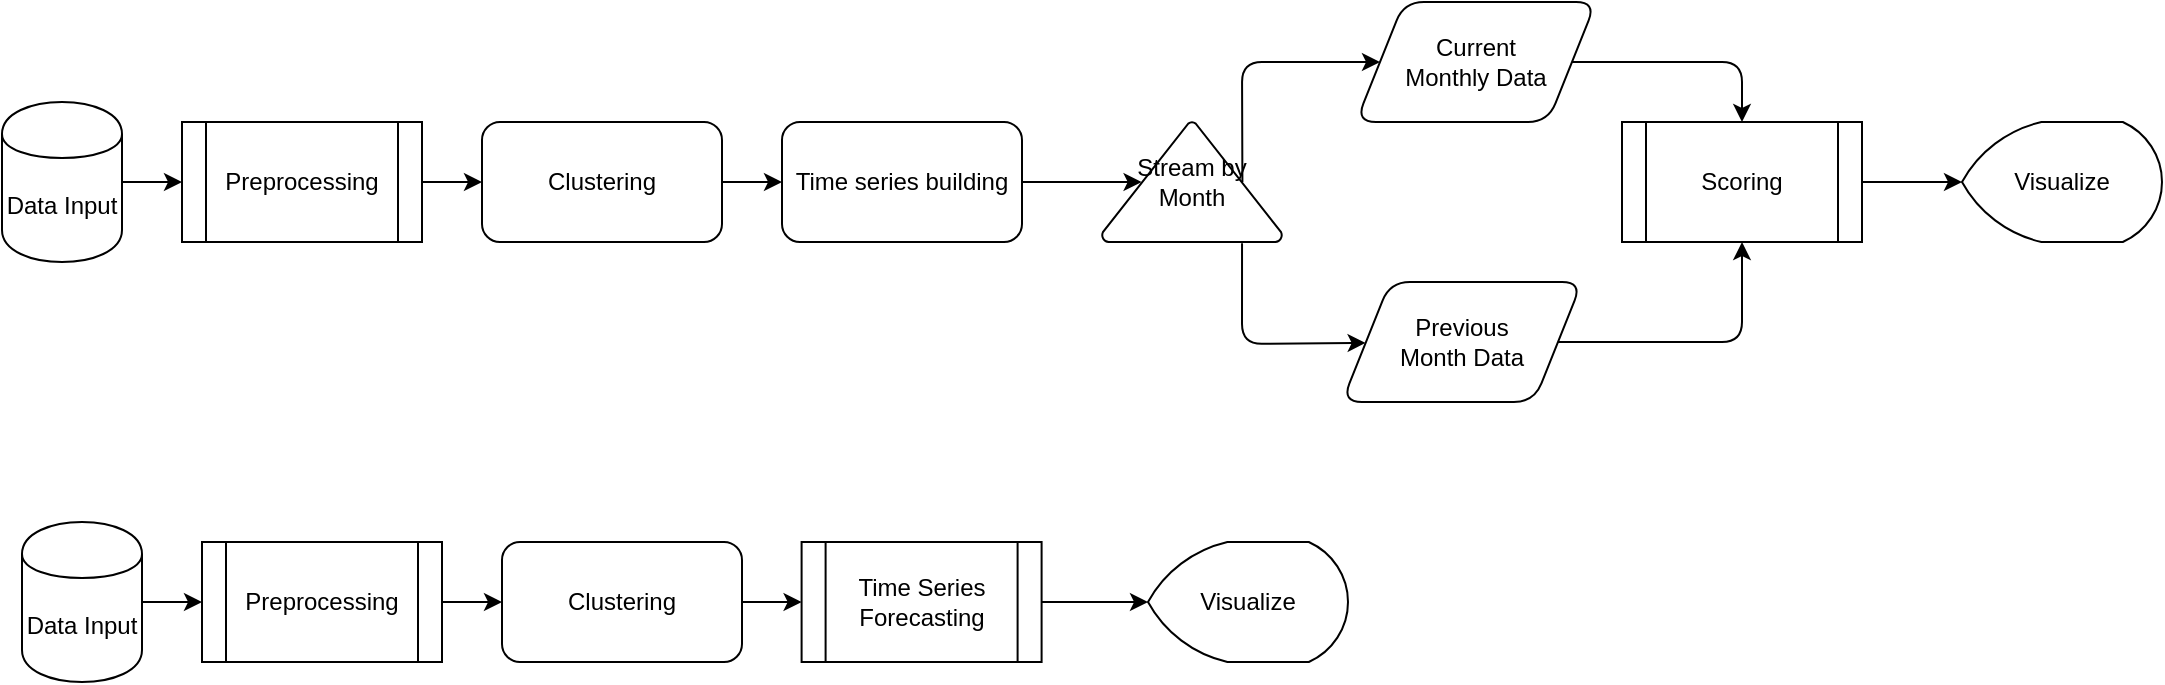 <mxfile version="11.2.8" type="device" pages="3"><diagram id="bIPq-zJGYd0Ccm80voOZ" name="Desain Overall"><mxGraphModel dx="1038" dy="580" grid="1" gridSize="10" guides="1" tooltips="1" connect="1" arrows="1" fold="1" page="1" pageScale="1" pageWidth="1654" pageHeight="1169" math="0" shadow="0"><root><mxCell id="0"/><mxCell id="1" parent="0"/><mxCell id="Vrj8l5kHsJPAVT0mKwTi-1" value="Data Input" style="shape=cylinder;whiteSpace=wrap;html=1;boundedLbl=1;backgroundOutline=1;" vertex="1" parent="1"><mxGeometry x="90" y="130" width="60" height="80" as="geometry"/></mxCell><mxCell id="Vrj8l5kHsJPAVT0mKwTi-2" value="Preprocessing" style="shape=process;whiteSpace=wrap;html=1;backgroundOutline=1;" vertex="1" parent="1"><mxGeometry x="180" y="140" width="120" height="60" as="geometry"/></mxCell><mxCell id="Vrj8l5kHsJPAVT0mKwTi-4" value="Clustering" style="rounded=1;whiteSpace=wrap;html=1;" vertex="1" parent="1"><mxGeometry x="330" y="140" width="120" height="60" as="geometry"/></mxCell><mxCell id="Vrj8l5kHsJPAVT0mKwTi-6" value="Time series building" style="rounded=1;whiteSpace=wrap;html=1;" vertex="1" parent="1"><mxGeometry x="480" y="140" width="120" height="60" as="geometry"/></mxCell><mxCell id="Vrj8l5kHsJPAVT0mKwTi-8" value="Time Series Forecasting" style="shape=process;whiteSpace=wrap;html=1;backgroundOutline=1;" vertex="1" parent="1"><mxGeometry x="489.8" y="350" width="120" height="60" as="geometry"/></mxCell><mxCell id="Vrj8l5kHsJPAVT0mKwTi-9" value="Visualize" style="strokeWidth=1;html=1;shape=mxgraph.flowchart.display;whiteSpace=wrap;" vertex="1" parent="1"><mxGeometry x="1070" y="140" width="100" height="60" as="geometry"/></mxCell><mxCell id="Vrj8l5kHsJPAVT0mKwTi-10" value="" style="endArrow=classic;html=1;" edge="1" parent="1" source="Vrj8l5kHsJPAVT0mKwTi-1" target="Vrj8l5kHsJPAVT0mKwTi-2"><mxGeometry width="50" height="50" relative="1" as="geometry"><mxPoint x="90" y="280" as="sourcePoint"/><mxPoint x="140" y="230" as="targetPoint"/></mxGeometry></mxCell><mxCell id="Vrj8l5kHsJPAVT0mKwTi-11" value="" style="endArrow=classic;html=1;" edge="1" parent="1" source="Vrj8l5kHsJPAVT0mKwTi-2" target="Vrj8l5kHsJPAVT0mKwTi-4"><mxGeometry width="50" height="50" relative="1" as="geometry"><mxPoint x="240" y="270" as="sourcePoint"/><mxPoint x="190" y="180" as="targetPoint"/></mxGeometry></mxCell><mxCell id="Vrj8l5kHsJPAVT0mKwTi-12" value="" style="endArrow=classic;html=1;" edge="1" parent="1" source="Vrj8l5kHsJPAVT0mKwTi-4" target="Vrj8l5kHsJPAVT0mKwTi-6"><mxGeometry width="50" height="50" relative="1" as="geometry"><mxPoint x="310" y="180" as="sourcePoint"/><mxPoint x="350" y="180" as="targetPoint"/></mxGeometry></mxCell><mxCell id="Vrj8l5kHsJPAVT0mKwTi-13" value="" style="endArrow=classic;html=1;entryX=0.22;entryY=0.5;entryDx=0;entryDy=0;entryPerimeter=0;" edge="1" parent="1" source="Vrj8l5kHsJPAVT0mKwTi-6" target="voaSYiWYgSNypMBD4FlP-1"><mxGeometry width="50" height="50" relative="1" as="geometry"><mxPoint x="470" y="180" as="sourcePoint"/><mxPoint x="610" y="250" as="targetPoint"/></mxGeometry></mxCell><mxCell id="voaSYiWYgSNypMBD4FlP-1" value="Stream by Month" style="strokeWidth=1;html=1;shape=mxgraph.flowchart.extract_or_measurement;whiteSpace=wrap;" vertex="1" parent="1"><mxGeometry x="640" y="140" width="90" height="60" as="geometry"/></mxCell><mxCell id="voaSYiWYgSNypMBD4FlP-3" value="Current&lt;br&gt;Monthly Data" style="shape=parallelogram;perimeter=parallelogramPerimeter;whiteSpace=wrap;html=1;strokeWidth=1;rounded=1;" vertex="1" parent="1"><mxGeometry x="767" y="80" width="120" height="60" as="geometry"/></mxCell><mxCell id="voaSYiWYgSNypMBD4FlP-4" value="Previous&lt;br&gt;Month Data" style="shape=parallelogram;perimeter=parallelogramPerimeter;whiteSpace=wrap;html=1;strokeWidth=1;rounded=1;" vertex="1" parent="1"><mxGeometry x="760" y="220" width="120" height="60" as="geometry"/></mxCell><mxCell id="voaSYiWYgSNypMBD4FlP-5" value="Scoring" style="shape=process;whiteSpace=wrap;html=1;backgroundOutline=1;rounded=0;strokeWidth=1;" vertex="1" parent="1"><mxGeometry x="900" y="140" width="120" height="60" as="geometry"/></mxCell><mxCell id="voaSYiWYgSNypMBD4FlP-6" value="" style="endArrow=classic;html=1;exitX=0.78;exitY=0.5;exitDx=0;exitDy=0;exitPerimeter=0;" edge="1" parent="1" source="voaSYiWYgSNypMBD4FlP-1" target="voaSYiWYgSNypMBD4FlP-3"><mxGeometry width="50" height="50" relative="1" as="geometry"><mxPoint x="460" y="180" as="sourcePoint"/><mxPoint x="490" y="180" as="targetPoint"/><Array as="points"><mxPoint x="710" y="110"/></Array></mxGeometry></mxCell><mxCell id="voaSYiWYgSNypMBD4FlP-7" value="" style="endArrow=classic;html=1;exitX=0.778;exitY=1.01;exitDx=0;exitDy=0;exitPerimeter=0;" edge="1" parent="1" source="voaSYiWYgSNypMBD4FlP-1" target="voaSYiWYgSNypMBD4FlP-4"><mxGeometry width="50" height="50" relative="1" as="geometry"><mxPoint x="680.2" y="320" as="sourcePoint"/><mxPoint x="749" y="260" as="targetPoint"/><Array as="points"><mxPoint x="710" y="251"/></Array></mxGeometry></mxCell><mxCell id="voaSYiWYgSNypMBD4FlP-8" value="" style="endArrow=classic;html=1;" edge="1" parent="1" source="voaSYiWYgSNypMBD4FlP-3" target="voaSYiWYgSNypMBD4FlP-5"><mxGeometry width="50" height="50" relative="1" as="geometry"><mxPoint x="250" y="560" as="sourcePoint"/><mxPoint x="300" y="510" as="targetPoint"/><Array as="points"><mxPoint x="960" y="110"/></Array></mxGeometry></mxCell><mxCell id="voaSYiWYgSNypMBD4FlP-9" value="" style="endArrow=classic;html=1;" edge="1" parent="1" source="voaSYiWYgSNypMBD4FlP-4" target="voaSYiWYgSNypMBD4FlP-5"><mxGeometry width="50" height="50" relative="1" as="geometry"><mxPoint x="250" y="560" as="sourcePoint"/><mxPoint x="300" y="510" as="targetPoint"/><Array as="points"><mxPoint x="960" y="250"/></Array></mxGeometry></mxCell><mxCell id="voaSYiWYgSNypMBD4FlP-10" value="" style="endArrow=classic;html=1;" edge="1" parent="1" source="voaSYiWYgSNypMBD4FlP-5" target="Vrj8l5kHsJPAVT0mKwTi-9"><mxGeometry width="50" height="50" relative="1" as="geometry"><mxPoint x="160" y="560" as="sourcePoint"/><mxPoint x="210" y="510" as="targetPoint"/></mxGeometry></mxCell><mxCell id="voaSYiWYgSNypMBD4FlP-11" value="Data Input" style="shape=cylinder;whiteSpace=wrap;html=1;boundedLbl=1;backgroundOutline=1;" vertex="1" parent="1"><mxGeometry x="100" y="340" width="60" height="80" as="geometry"/></mxCell><mxCell id="voaSYiWYgSNypMBD4FlP-12" value="Preprocessing" style="shape=process;whiteSpace=wrap;html=1;backgroundOutline=1;" vertex="1" parent="1"><mxGeometry x="190" y="350" width="120" height="60" as="geometry"/></mxCell><mxCell id="voaSYiWYgSNypMBD4FlP-13" value="Clustering" style="rounded=1;whiteSpace=wrap;html=1;" vertex="1" parent="1"><mxGeometry x="340" y="350" width="120" height="60" as="geometry"/></mxCell><mxCell id="voaSYiWYgSNypMBD4FlP-15" value="" style="endArrow=classic;html=1;" edge="1" parent="1" source="voaSYiWYgSNypMBD4FlP-11" target="voaSYiWYgSNypMBD4FlP-12"><mxGeometry width="50" height="50" relative="1" as="geometry"><mxPoint x="100" y="490" as="sourcePoint"/><mxPoint x="150" y="440" as="targetPoint"/></mxGeometry></mxCell><mxCell id="voaSYiWYgSNypMBD4FlP-16" value="" style="endArrow=classic;html=1;" edge="1" parent="1" source="voaSYiWYgSNypMBD4FlP-12" target="voaSYiWYgSNypMBD4FlP-13"><mxGeometry width="50" height="50" relative="1" as="geometry"><mxPoint x="250" y="480" as="sourcePoint"/><mxPoint x="200" y="390" as="targetPoint"/></mxGeometry></mxCell><mxCell id="voaSYiWYgSNypMBD4FlP-17" value="" style="endArrow=classic;html=1;" edge="1" parent="1" source="voaSYiWYgSNypMBD4FlP-13" target="Vrj8l5kHsJPAVT0mKwTi-8"><mxGeometry width="50" height="50" relative="1" as="geometry"><mxPoint x="320" y="390" as="sourcePoint"/><mxPoint x="490" y="380" as="targetPoint"/></mxGeometry></mxCell><mxCell id="voaSYiWYgSNypMBD4FlP-19" value="Visualize" style="strokeWidth=1;html=1;shape=mxgraph.flowchart.display;whiteSpace=wrap;" vertex="1" parent="1"><mxGeometry x="663" y="350" width="100" height="60" as="geometry"/></mxCell><mxCell id="voaSYiWYgSNypMBD4FlP-20" value="" style="endArrow=classic;html=1;" edge="1" parent="1" source="Vrj8l5kHsJPAVT0mKwTi-8" target="voaSYiWYgSNypMBD4FlP-19"><mxGeometry width="50" height="50" relative="1" as="geometry"><mxPoint x="873" y="180" as="sourcePoint"/><mxPoint x="923" y="180" as="targetPoint"/></mxGeometry></mxCell></root></mxGraphModel></diagram><diagram id="8onacQEX6Voj23ngE_16" name="Preprocess"><mxGraphModel dx="1038" dy="580" grid="1" gridSize="10" guides="1" tooltips="1" connect="1" arrows="1" fold="1" page="1" pageScale="1" pageWidth="1654" pageHeight="1169" math="0" shadow="0"><root><mxCell id="XHCSEEWmKxVnRtf1eA7B-0"/><mxCell id="XHCSEEWmKxVnRtf1eA7B-1" parent="XHCSEEWmKxVnRtf1eA7B-0"/><mxCell id="XHCSEEWmKxVnRtf1eA7B-2" value="Data Input" style="shape=cylinder;whiteSpace=wrap;html=1;boundedLbl=1;backgroundOutline=1;" vertex="1" parent="XHCSEEWmKxVnRtf1eA7B-1"><mxGeometry x="15" y="190" width="60" height="80" as="geometry"/></mxCell><mxCell id="XHCSEEWmKxVnRtf1eA7B-3" value="Filter unused data" style="rounded=1;whiteSpace=wrap;html=1;" vertex="1" parent="XHCSEEWmKxVnRtf1eA7B-1"><mxGeometry x="105" y="200" width="120" height="60" as="geometry"/></mxCell><mxCell id="XHCSEEWmKxVnRtf1eA7B-4" value="Feature Extraction" style="rounded=1;whiteSpace=wrap;html=1;" vertex="1" parent="XHCSEEWmKxVnRtf1eA7B-1"><mxGeometry x="255" y="200" width="120" height="60" as="geometry"/></mxCell><mxCell id="XHCSEEWmKxVnRtf1eA7B-5" value="Aggregate Feature" style="rounded=1;whiteSpace=wrap;html=1;" vertex="1" parent="XHCSEEWmKxVnRtf1eA7B-1"><mxGeometry x="405" y="200" width="120" height="60" as="geometry"/></mxCell><mxCell id="XHCSEEWmKxVnRtf1eA7B-6" value="Sort by Date" style="rounded=1;whiteSpace=wrap;html=1;" vertex="1" parent="XHCSEEWmKxVnRtf1eA7B-1"><mxGeometry x="555" y="200" width="120" height="60" as="geometry"/></mxCell><mxCell id="XHCSEEWmKxVnRtf1eA7B-7" value="Standarization" style="rounded=1;whiteSpace=wrap;html=1;" vertex="1" parent="XHCSEEWmKxVnRtf1eA7B-1"><mxGeometry x="705" y="200" width="120" height="60" as="geometry"/></mxCell><mxCell id="XHCSEEWmKxVnRtf1eA7B-8" value="Preprocessed Data" style="shape=cylinder;whiteSpace=wrap;html=1;boundedLbl=1;backgroundOutline=1;" vertex="1" parent="XHCSEEWmKxVnRtf1eA7B-1"><mxGeometry x="855" y="190" width="90" height="80" as="geometry"/></mxCell><mxCell id="XHCSEEWmKxVnRtf1eA7B-9" value="" style="endArrow=classic;html=1;" edge="1" parent="XHCSEEWmKxVnRtf1eA7B-1" source="XHCSEEWmKxVnRtf1eA7B-2" target="XHCSEEWmKxVnRtf1eA7B-3"><mxGeometry width="50" height="50" relative="1" as="geometry"><mxPoint x="15" y="340" as="sourcePoint"/><mxPoint x="65" y="290" as="targetPoint"/></mxGeometry></mxCell><mxCell id="XHCSEEWmKxVnRtf1eA7B-10" value="" style="endArrow=classic;html=1;" edge="1" parent="XHCSEEWmKxVnRtf1eA7B-1" source="XHCSEEWmKxVnRtf1eA7B-3" target="XHCSEEWmKxVnRtf1eA7B-4"><mxGeometry width="50" height="50" relative="1" as="geometry"><mxPoint x="15" y="340" as="sourcePoint"/><mxPoint x="65" y="290" as="targetPoint"/></mxGeometry></mxCell><mxCell id="XHCSEEWmKxVnRtf1eA7B-11" value="" style="endArrow=classic;html=1;" edge="1" parent="XHCSEEWmKxVnRtf1eA7B-1" source="XHCSEEWmKxVnRtf1eA7B-4" target="XHCSEEWmKxVnRtf1eA7B-5"><mxGeometry width="50" height="50" relative="1" as="geometry"><mxPoint x="15" y="340" as="sourcePoint"/><mxPoint x="65" y="290" as="targetPoint"/></mxGeometry></mxCell><mxCell id="XHCSEEWmKxVnRtf1eA7B-12" value="" style="endArrow=classic;html=1;" edge="1" parent="XHCSEEWmKxVnRtf1eA7B-1" source="XHCSEEWmKxVnRtf1eA7B-5" target="XHCSEEWmKxVnRtf1eA7B-6"><mxGeometry width="50" height="50" relative="1" as="geometry"><mxPoint x="15" y="340" as="sourcePoint"/><mxPoint x="65" y="290" as="targetPoint"/></mxGeometry></mxCell><mxCell id="XHCSEEWmKxVnRtf1eA7B-13" value="" style="endArrow=classic;html=1;" edge="1" parent="XHCSEEWmKxVnRtf1eA7B-1" source="XHCSEEWmKxVnRtf1eA7B-6" target="XHCSEEWmKxVnRtf1eA7B-7"><mxGeometry width="50" height="50" relative="1" as="geometry"><mxPoint x="15" y="340" as="sourcePoint"/><mxPoint x="65" y="290" as="targetPoint"/></mxGeometry></mxCell><mxCell id="XHCSEEWmKxVnRtf1eA7B-14" value="" style="endArrow=classic;html=1;" edge="1" parent="XHCSEEWmKxVnRtf1eA7B-1" source="XHCSEEWmKxVnRtf1eA7B-7" target="XHCSEEWmKxVnRtf1eA7B-8"><mxGeometry width="50" height="50" relative="1" as="geometry"><mxPoint x="15" y="340" as="sourcePoint"/><mxPoint x="65" y="290" as="targetPoint"/></mxGeometry></mxCell></root></mxGraphModel></diagram><diagram id="BQz-7U493tb1Vec7eYy5" name="Time Series Forecasting"><mxGraphModel dx="1038" dy="580" grid="1" gridSize="10" guides="1" tooltips="1" connect="1" arrows="1" fold="1" page="1" pageScale="1" pageWidth="1654" pageHeight="1169" math="0" shadow="0"><root><mxCell id="AgTGI2a_FdA7bitTL6WS-0"/><mxCell id="AgTGI2a_FdA7bitTL6WS-1" parent="AgTGI2a_FdA7bitTL6WS-0"/><mxCell id="6CB241S8Hv0WFWVZRE1g-0" value="Clustered Data" style="shape=cylinder;whiteSpace=wrap;html=1;boundedLbl=1;backgroundOutline=1;rounded=0;strokeWidth=1;" vertex="1" parent="AgTGI2a_FdA7bitTL6WS-1"><mxGeometry x="190" y="140" width="60" height="80" as="geometry"/></mxCell><mxCell id="avgNq89Cx6UBcQII--B1-0" value="Time Series Building" style="rounded=1;whiteSpace=wrap;html=1;strokeWidth=1;" vertex="1" parent="AgTGI2a_FdA7bitTL6WS-1"><mxGeometry x="280" y="150" width="120" height="60" as="geometry"/></mxCell></root></mxGraphModel></diagram></mxfile>